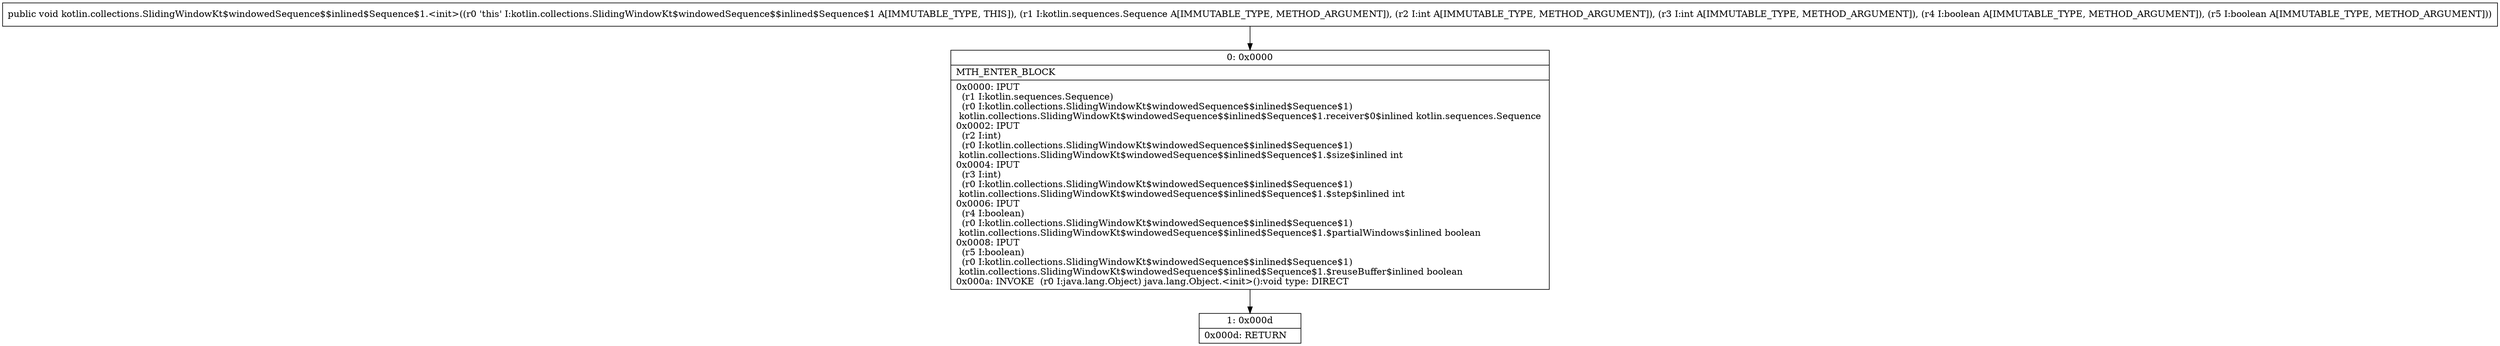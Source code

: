 digraph "CFG forkotlin.collections.SlidingWindowKt$windowedSequence$$inlined$Sequence$1.\<init\>(Lkotlin\/sequences\/Sequence;IIZZ)V" {
Node_0 [shape=record,label="{0\:\ 0x0000|MTH_ENTER_BLOCK\l|0x0000: IPUT  \l  (r1 I:kotlin.sequences.Sequence)\l  (r0 I:kotlin.collections.SlidingWindowKt$windowedSequence$$inlined$Sequence$1)\l kotlin.collections.SlidingWindowKt$windowedSequence$$inlined$Sequence$1.receiver$0$inlined kotlin.sequences.Sequence \l0x0002: IPUT  \l  (r2 I:int)\l  (r0 I:kotlin.collections.SlidingWindowKt$windowedSequence$$inlined$Sequence$1)\l kotlin.collections.SlidingWindowKt$windowedSequence$$inlined$Sequence$1.$size$inlined int \l0x0004: IPUT  \l  (r3 I:int)\l  (r0 I:kotlin.collections.SlidingWindowKt$windowedSequence$$inlined$Sequence$1)\l kotlin.collections.SlidingWindowKt$windowedSequence$$inlined$Sequence$1.$step$inlined int \l0x0006: IPUT  \l  (r4 I:boolean)\l  (r0 I:kotlin.collections.SlidingWindowKt$windowedSequence$$inlined$Sequence$1)\l kotlin.collections.SlidingWindowKt$windowedSequence$$inlined$Sequence$1.$partialWindows$inlined boolean \l0x0008: IPUT  \l  (r5 I:boolean)\l  (r0 I:kotlin.collections.SlidingWindowKt$windowedSequence$$inlined$Sequence$1)\l kotlin.collections.SlidingWindowKt$windowedSequence$$inlined$Sequence$1.$reuseBuffer$inlined boolean \l0x000a: INVOKE  (r0 I:java.lang.Object) java.lang.Object.\<init\>():void type: DIRECT \l}"];
Node_1 [shape=record,label="{1\:\ 0x000d|0x000d: RETURN   \l}"];
MethodNode[shape=record,label="{public void kotlin.collections.SlidingWindowKt$windowedSequence$$inlined$Sequence$1.\<init\>((r0 'this' I:kotlin.collections.SlidingWindowKt$windowedSequence$$inlined$Sequence$1 A[IMMUTABLE_TYPE, THIS]), (r1 I:kotlin.sequences.Sequence A[IMMUTABLE_TYPE, METHOD_ARGUMENT]), (r2 I:int A[IMMUTABLE_TYPE, METHOD_ARGUMENT]), (r3 I:int A[IMMUTABLE_TYPE, METHOD_ARGUMENT]), (r4 I:boolean A[IMMUTABLE_TYPE, METHOD_ARGUMENT]), (r5 I:boolean A[IMMUTABLE_TYPE, METHOD_ARGUMENT])) }"];
MethodNode -> Node_0;
Node_0 -> Node_1;
}

